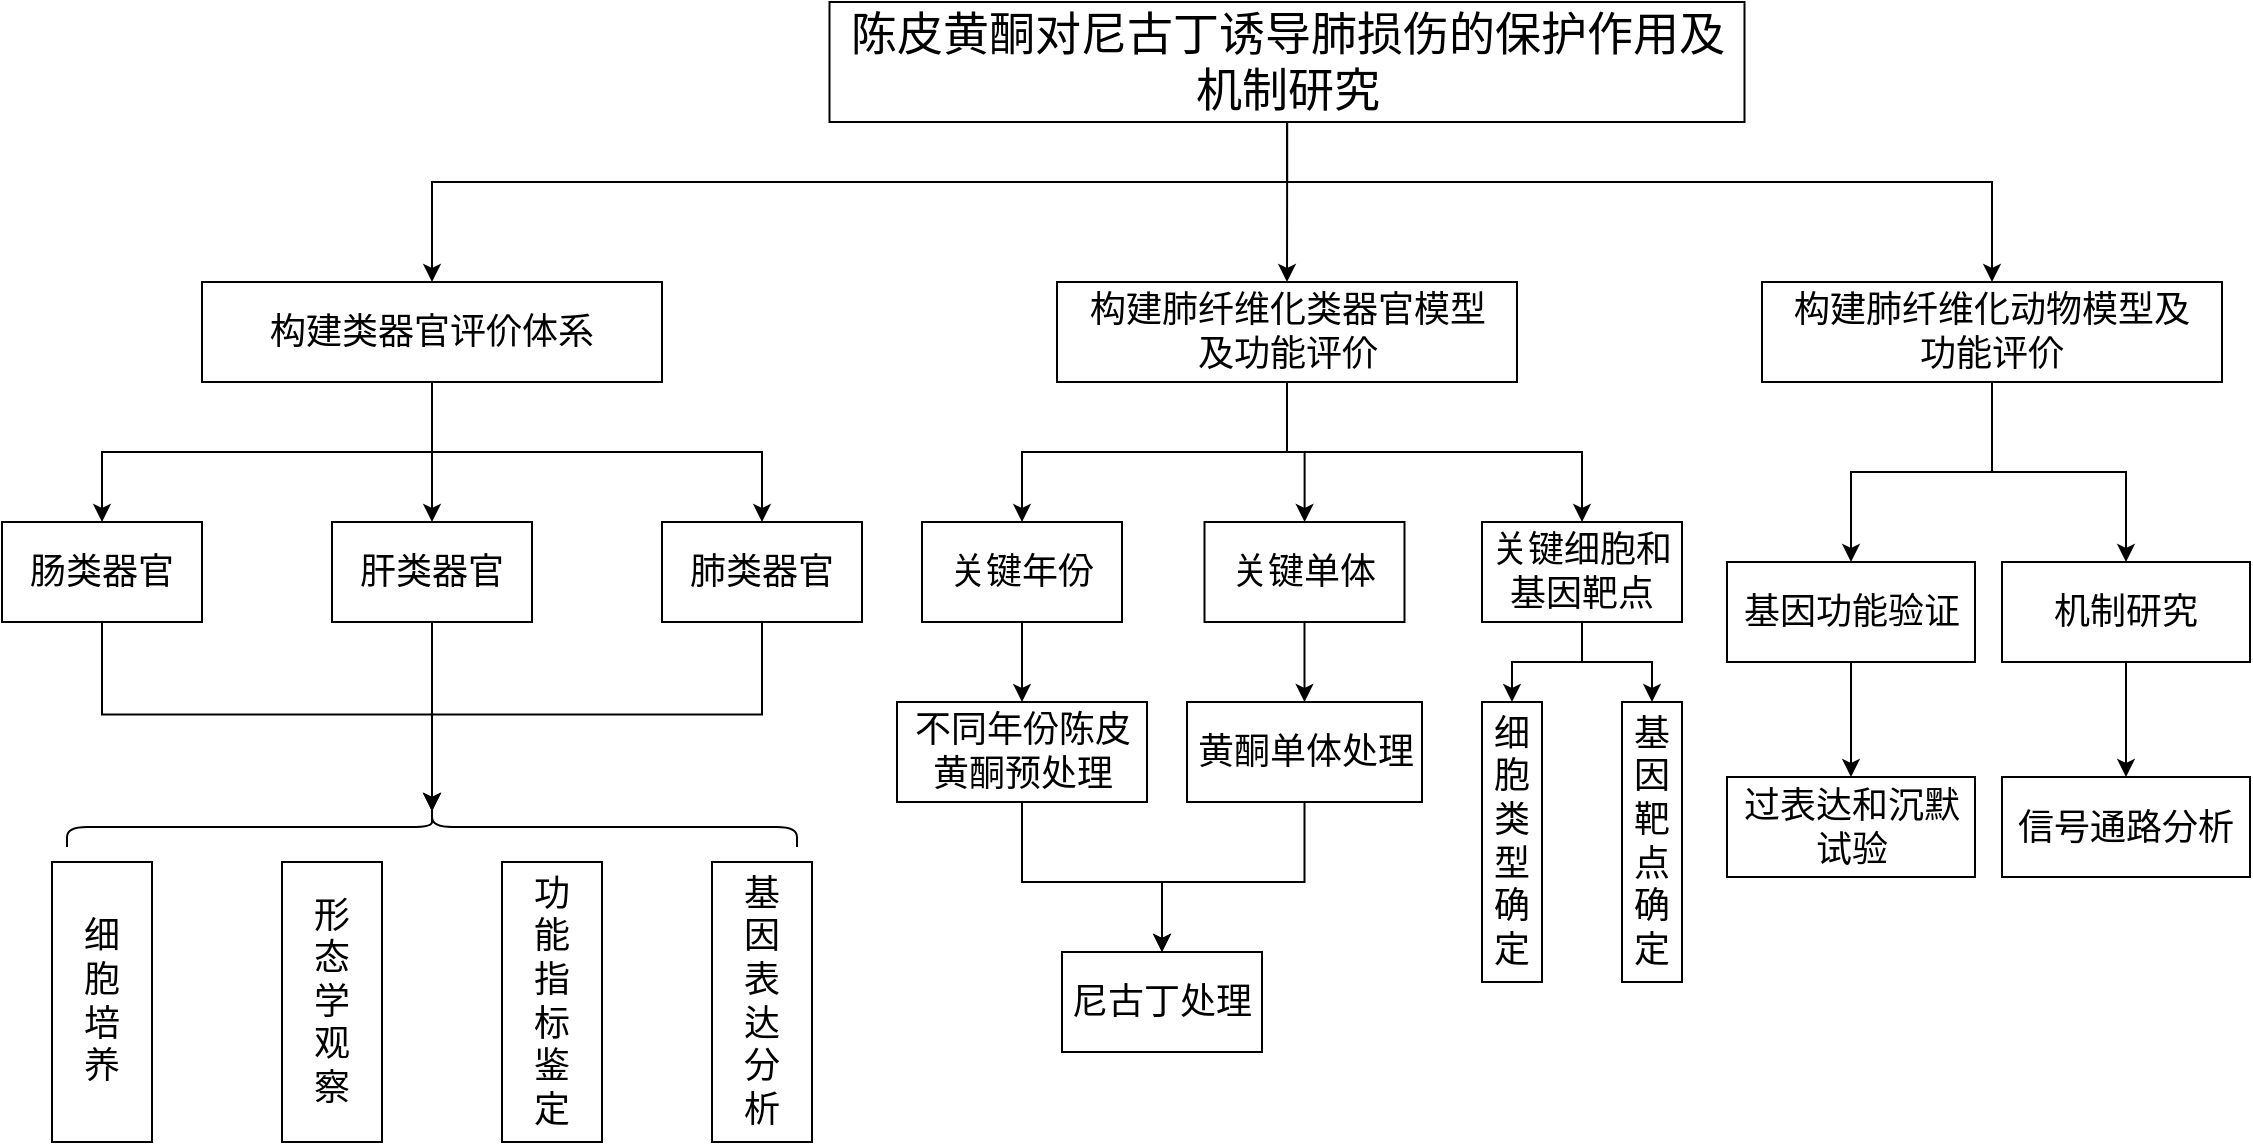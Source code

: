<mxfile version="24.5.2" type="github">
  <diagram name="第 1 页" id="VtR96hqUIIWt65CZwMZ0">
    <mxGraphModel dx="1386" dy="773" grid="1" gridSize="10" guides="1" tooltips="1" connect="1" arrows="1" fold="1" page="1" pageScale="1" pageWidth="1169" pageHeight="827" math="0" shadow="0">
      <root>
        <mxCell id="0" />
        <mxCell id="1" parent="0" />
        <mxCell id="YEphL9JRuNFsoVp2nzNq-5" style="edgeStyle=orthogonalEdgeStyle;rounded=0;orthogonalLoop=1;jettySize=auto;html=1;entryX=0.5;entryY=0;entryDx=0;entryDy=0;labelBackgroundColor=none;fontColor=default;" parent="1" source="YEphL9JRuNFsoVp2nzNq-1" target="YEphL9JRuNFsoVp2nzNq-2" edge="1">
          <mxGeometry relative="1" as="geometry">
            <Array as="points">
              <mxPoint x="673" y="140" />
              <mxPoint x="245" y="140" />
            </Array>
          </mxGeometry>
        </mxCell>
        <mxCell id="YEphL9JRuNFsoVp2nzNq-6" style="edgeStyle=orthogonalEdgeStyle;rounded=0;orthogonalLoop=1;jettySize=auto;html=1;labelBackgroundColor=none;fontColor=default;exitX=0.5;exitY=1.032;exitDx=0;exitDy=0;exitPerimeter=0;entryX=0.5;entryY=0;entryDx=0;entryDy=0;" parent="1" source="YEphL9JRuNFsoVp2nzNq-1" target="YEphL9JRuNFsoVp2nzNq-4" edge="1">
          <mxGeometry relative="1" as="geometry">
            <Array as="points">
              <mxPoint x="672" y="140" />
              <mxPoint x="1025" y="140" />
            </Array>
          </mxGeometry>
        </mxCell>
        <mxCell id="YEphL9JRuNFsoVp2nzNq-7" style="edgeStyle=orthogonalEdgeStyle;rounded=0;orthogonalLoop=1;jettySize=auto;html=1;entryX=0.5;entryY=0;entryDx=0;entryDy=0;labelBackgroundColor=none;fontColor=default;" parent="1" source="YEphL9JRuNFsoVp2nzNq-1" target="YEphL9JRuNFsoVp2nzNq-3" edge="1">
          <mxGeometry relative="1" as="geometry" />
        </mxCell>
        <mxCell id="YEphL9JRuNFsoVp2nzNq-1" value="&lt;font style=&quot;font-size: 23px;&quot;&gt;陈皮黄酮对尼古丁诱导肺损伤的保护作用及机制研究&lt;/font&gt;" style="rounded=0;whiteSpace=wrap;html=1;labelBackgroundColor=none;fontSize=23;" parent="1" vertex="1">
          <mxGeometry x="443.75" y="50" width="457.5" height="60" as="geometry" />
        </mxCell>
        <mxCell id="YEphL9JRuNFsoVp2nzNq-11" style="edgeStyle=orthogonalEdgeStyle;rounded=0;orthogonalLoop=1;jettySize=auto;html=1;entryX=0.5;entryY=0;entryDx=0;entryDy=0;labelBackgroundColor=none;fontColor=default;" parent="1" source="YEphL9JRuNFsoVp2nzNq-2" target="YEphL9JRuNFsoVp2nzNq-8" edge="1">
          <mxGeometry relative="1" as="geometry" />
        </mxCell>
        <mxCell id="YEphL9JRuNFsoVp2nzNq-12" style="edgeStyle=orthogonalEdgeStyle;rounded=0;orthogonalLoop=1;jettySize=auto;html=1;labelBackgroundColor=none;fontColor=default;" parent="1" source="YEphL9JRuNFsoVp2nzNq-2" target="YEphL9JRuNFsoVp2nzNq-10" edge="1">
          <mxGeometry relative="1" as="geometry" />
        </mxCell>
        <mxCell id="YEphL9JRuNFsoVp2nzNq-13" style="edgeStyle=orthogonalEdgeStyle;rounded=0;orthogonalLoop=1;jettySize=auto;html=1;labelBackgroundColor=none;fontColor=default;" parent="1" source="YEphL9JRuNFsoVp2nzNq-2" target="YEphL9JRuNFsoVp2nzNq-9" edge="1">
          <mxGeometry relative="1" as="geometry" />
        </mxCell>
        <mxCell id="YEphL9JRuNFsoVp2nzNq-2" value="&lt;div&gt;&lt;span style=&quot;font-size: 13.5pt; font-family: MicrosoftYaHei;&quot;&gt;构建类器官评价体系&lt;/span&gt;&lt;/div&gt;" style="rounded=0;whiteSpace=wrap;html=1;labelBackgroundColor=none;" parent="1" vertex="1">
          <mxGeometry x="130" y="190" width="230" height="50" as="geometry" />
        </mxCell>
        <mxCell id="YEphL9JRuNFsoVp2nzNq-26" style="edgeStyle=orthogonalEdgeStyle;rounded=0;orthogonalLoop=1;jettySize=auto;html=1;entryX=0.5;entryY=0;entryDx=0;entryDy=0;labelBackgroundColor=none;fontColor=default;" parent="1" source="YEphL9JRuNFsoVp2nzNq-3" target="YEphL9JRuNFsoVp2nzNq-25" edge="1">
          <mxGeometry relative="1" as="geometry" />
        </mxCell>
        <mxCell id="YEphL9JRuNFsoVp2nzNq-27" style="edgeStyle=orthogonalEdgeStyle;rounded=0;orthogonalLoop=1;jettySize=auto;html=1;labelBackgroundColor=none;fontColor=default;" parent="1" source="YEphL9JRuNFsoVp2nzNq-3" target="YEphL9JRuNFsoVp2nzNq-23" edge="1">
          <mxGeometry relative="1" as="geometry" />
        </mxCell>
        <mxCell id="YEphL9JRuNFsoVp2nzNq-28" style="edgeStyle=orthogonalEdgeStyle;rounded=0;orthogonalLoop=1;jettySize=auto;html=1;entryX=0.5;entryY=0;entryDx=0;entryDy=0;labelBackgroundColor=none;fontColor=default;" parent="1" source="YEphL9JRuNFsoVp2nzNq-3" target="YEphL9JRuNFsoVp2nzNq-24" edge="1">
          <mxGeometry relative="1" as="geometry" />
        </mxCell>
        <mxCell id="YEphL9JRuNFsoVp2nzNq-3" value="&lt;div&gt;&lt;span style=&quot;font-size: 13.5pt; font-family: MicrosoftYaHei;&quot;&gt;构建肺纤维化类器官模型&lt;/span&gt;&lt;/div&gt;&lt;div&gt;&lt;span style=&quot;font-size: 13.5pt; font-family: MicrosoftYaHei;&quot;&gt;及功能评价&lt;/span&gt;&lt;/div&gt;" style="rounded=0;whiteSpace=wrap;html=1;labelBackgroundColor=none;" parent="1" vertex="1">
          <mxGeometry x="557.5" y="190" width="230" height="50" as="geometry" />
        </mxCell>
        <mxCell id="YEphL9JRuNFsoVp2nzNq-41" style="edgeStyle=orthogonalEdgeStyle;rounded=0;orthogonalLoop=1;jettySize=auto;html=1;labelBackgroundColor=none;fontColor=default;" parent="1" source="YEphL9JRuNFsoVp2nzNq-4" target="YEphL9JRuNFsoVp2nzNq-40" edge="1">
          <mxGeometry relative="1" as="geometry" />
        </mxCell>
        <mxCell id="YEphL9JRuNFsoVp2nzNq-43" style="edgeStyle=orthogonalEdgeStyle;rounded=0;orthogonalLoop=1;jettySize=auto;html=1;entryX=0.5;entryY=0;entryDx=0;entryDy=0;labelBackgroundColor=none;fontColor=default;" parent="1" source="YEphL9JRuNFsoVp2nzNq-4" target="YEphL9JRuNFsoVp2nzNq-42" edge="1">
          <mxGeometry relative="1" as="geometry" />
        </mxCell>
        <mxCell id="YEphL9JRuNFsoVp2nzNq-4" value="&lt;div&gt;&lt;span style=&quot;font-size: 13.5pt; font-family: MicrosoftYaHei;&quot;&gt;构建肺纤维化动物模型及&lt;/span&gt;&lt;/div&gt;&lt;div&gt;&lt;span style=&quot;font-size: 13.5pt; font-family: MicrosoftYaHei;&quot;&gt;功能评价&lt;/span&gt;&lt;/div&gt;" style="rounded=0;whiteSpace=wrap;html=1;labelBackgroundColor=none;" parent="1" vertex="1">
          <mxGeometry x="910" y="190" width="230" height="50" as="geometry" />
        </mxCell>
        <mxCell id="YEphL9JRuNFsoVp2nzNq-8" value="&lt;div&gt;&lt;span style=&quot;font-size: 13.5pt; font-family: MicrosoftYaHei;&quot;&gt;肠类器官&lt;/span&gt;&lt;/div&gt;" style="rounded=0;whiteSpace=wrap;html=1;labelBackgroundColor=none;" parent="1" vertex="1">
          <mxGeometry x="30" y="310" width="100" height="50" as="geometry" />
        </mxCell>
        <mxCell id="YEphL9JRuNFsoVp2nzNq-9" value="&lt;div&gt;&lt;span style=&quot;font-size: 13.5pt; font-family: MicrosoftYaHei;&quot;&gt;肝类器官&lt;/span&gt;&lt;/div&gt;" style="rounded=0;whiteSpace=wrap;html=1;labelBackgroundColor=none;" parent="1" vertex="1">
          <mxGeometry x="195" y="310" width="100" height="50" as="geometry" />
        </mxCell>
        <mxCell id="YEphL9JRuNFsoVp2nzNq-10" value="&lt;div&gt;&lt;span style=&quot;font-size: 13.5pt; font-family: MicrosoftYaHei;&quot;&gt;肺类器官&lt;/span&gt;&lt;/div&gt;" style="rounded=0;whiteSpace=wrap;html=1;labelBackgroundColor=none;" parent="1" vertex="1">
          <mxGeometry x="360" y="310" width="100" height="50" as="geometry" />
        </mxCell>
        <mxCell id="YEphL9JRuNFsoVp2nzNq-14" value="&lt;div&gt;&lt;span style=&quot;font-size: 13.5pt; font-family: MicrosoftYaHei;&quot;&gt;细&lt;/span&gt;&lt;/div&gt;&lt;div&gt;&lt;span style=&quot;font-size: 13.5pt; font-family: MicrosoftYaHei;&quot;&gt;胞&lt;/span&gt;&lt;/div&gt;&lt;div&gt;&lt;span style=&quot;font-size: 13.5pt; font-family: MicrosoftYaHei;&quot;&gt;培&lt;/span&gt;&lt;/div&gt;&lt;div&gt;&lt;span style=&quot;font-size: 13.5pt; font-family: MicrosoftYaHei;&quot;&gt;养&lt;/span&gt;&lt;/div&gt;" style="rounded=0;whiteSpace=wrap;html=1;labelBackgroundColor=none;" parent="1" vertex="1">
          <mxGeometry x="55" y="480" width="50" height="140" as="geometry" />
        </mxCell>
        <mxCell id="YEphL9JRuNFsoVp2nzNq-15" value="&lt;div&gt;&lt;font face=&quot;MicrosoftYaHei&quot;&gt;&lt;span style=&quot;font-size: 18px;&quot;&gt;形&lt;/span&gt;&lt;/font&gt;&lt;/div&gt;&lt;div&gt;&lt;font face=&quot;MicrosoftYaHei&quot;&gt;&lt;span style=&quot;font-size: 18px;&quot;&gt;态&lt;/span&gt;&lt;/font&gt;&lt;/div&gt;&lt;div&gt;&lt;font face=&quot;MicrosoftYaHei&quot;&gt;&lt;span style=&quot;font-size: 18px;&quot;&gt;学&lt;/span&gt;&lt;/font&gt;&lt;/div&gt;&lt;div&gt;&lt;font face=&quot;MicrosoftYaHei&quot;&gt;&lt;span style=&quot;font-size: 18px;&quot;&gt;观&lt;/span&gt;&lt;/font&gt;&lt;/div&gt;&lt;div&gt;&lt;font face=&quot;MicrosoftYaHei&quot;&gt;&lt;span style=&quot;font-size: 18px;&quot;&gt;察&lt;/span&gt;&lt;/font&gt;&lt;/div&gt;" style="rounded=0;whiteSpace=wrap;html=1;labelBackgroundColor=none;" parent="1" vertex="1">
          <mxGeometry x="170" y="480" width="50" height="140" as="geometry" />
        </mxCell>
        <mxCell id="YEphL9JRuNFsoVp2nzNq-16" value="&lt;div&gt;&lt;font face=&quot;MicrosoftYaHei&quot;&gt;&lt;span style=&quot;font-size: 18px;&quot;&gt;功&lt;/span&gt;&lt;/font&gt;&lt;/div&gt;&lt;div&gt;&lt;font face=&quot;MicrosoftYaHei&quot;&gt;&lt;span style=&quot;font-size: 18px;&quot;&gt;能&lt;/span&gt;&lt;/font&gt;&lt;/div&gt;&lt;div&gt;&lt;font face=&quot;MicrosoftYaHei&quot;&gt;&lt;span style=&quot;font-size: 18px;&quot;&gt;指&lt;/span&gt;&lt;/font&gt;&lt;/div&gt;&lt;div&gt;&lt;font face=&quot;MicrosoftYaHei&quot;&gt;&lt;span style=&quot;font-size: 18px;&quot;&gt;标&lt;/span&gt;&lt;/font&gt;&lt;/div&gt;&lt;div&gt;&lt;font face=&quot;MicrosoftYaHei&quot;&gt;&lt;span style=&quot;font-size: 18px;&quot;&gt;鉴&lt;/span&gt;&lt;/font&gt;&lt;/div&gt;&lt;div&gt;&lt;font face=&quot;MicrosoftYaHei&quot;&gt;&lt;span style=&quot;font-size: 18px;&quot;&gt;定&lt;/span&gt;&lt;/font&gt;&lt;/div&gt;" style="rounded=0;whiteSpace=wrap;html=1;labelBackgroundColor=none;" parent="1" vertex="1">
          <mxGeometry x="280" y="480" width="50" height="140" as="geometry" />
        </mxCell>
        <mxCell id="YEphL9JRuNFsoVp2nzNq-17" value="&lt;div&gt;&lt;font face=&quot;MicrosoftYaHei&quot;&gt;&lt;span style=&quot;font-size: 18px;&quot;&gt;基&lt;/span&gt;&lt;/font&gt;&lt;/div&gt;&lt;div&gt;&lt;font face=&quot;MicrosoftYaHei&quot;&gt;&lt;span style=&quot;font-size: 18px;&quot;&gt;因&lt;/span&gt;&lt;/font&gt;&lt;/div&gt;&lt;div&gt;&lt;font face=&quot;MicrosoftYaHei&quot;&gt;&lt;span style=&quot;font-size: 18px;&quot;&gt;表&lt;/span&gt;&lt;/font&gt;&lt;/div&gt;&lt;div&gt;&lt;font face=&quot;MicrosoftYaHei&quot;&gt;&lt;span style=&quot;font-size: 18px;&quot;&gt;达&lt;/span&gt;&lt;/font&gt;&lt;/div&gt;&lt;div&gt;&lt;font face=&quot;MicrosoftYaHei&quot;&gt;&lt;span style=&quot;font-size: 18px;&quot;&gt;分&lt;/span&gt;&lt;/font&gt;&lt;/div&gt;&lt;div&gt;&lt;font face=&quot;MicrosoftYaHei&quot;&gt;&lt;span style=&quot;font-size: 18px;&quot;&gt;析&lt;/span&gt;&lt;/font&gt;&lt;/div&gt;" style="rounded=0;whiteSpace=wrap;html=1;labelBackgroundColor=none;" parent="1" vertex="1">
          <mxGeometry x="385" y="480" width="50" height="140" as="geometry" />
        </mxCell>
        <mxCell id="YEphL9JRuNFsoVp2nzNq-18" value="" style="shape=curlyBracket;whiteSpace=wrap;html=1;rounded=1;labelPosition=left;verticalLabelPosition=middle;align=right;verticalAlign=middle;rotation=90;labelBackgroundColor=none;" parent="1" vertex="1">
          <mxGeometry x="235" y="280" width="20" height="365" as="geometry" />
        </mxCell>
        <mxCell id="YEphL9JRuNFsoVp2nzNq-19" style="edgeStyle=orthogonalEdgeStyle;rounded=0;orthogonalLoop=1;jettySize=auto;html=1;entryX=0.1;entryY=0.5;entryDx=0;entryDy=0;entryPerimeter=0;labelBackgroundColor=none;fontColor=default;" parent="1" source="YEphL9JRuNFsoVp2nzNq-8" target="YEphL9JRuNFsoVp2nzNq-18" edge="1">
          <mxGeometry relative="1" as="geometry" />
        </mxCell>
        <mxCell id="YEphL9JRuNFsoVp2nzNq-20" style="edgeStyle=orthogonalEdgeStyle;rounded=0;orthogonalLoop=1;jettySize=auto;html=1;entryX=0.1;entryY=0.5;entryDx=0;entryDy=0;entryPerimeter=0;labelBackgroundColor=none;fontColor=default;" parent="1" source="YEphL9JRuNFsoVp2nzNq-9" target="YEphL9JRuNFsoVp2nzNq-18" edge="1">
          <mxGeometry relative="1" as="geometry" />
        </mxCell>
        <mxCell id="YEphL9JRuNFsoVp2nzNq-21" style="edgeStyle=orthogonalEdgeStyle;rounded=0;orthogonalLoop=1;jettySize=auto;html=1;entryX=0.1;entryY=0.5;entryDx=0;entryDy=0;entryPerimeter=0;labelBackgroundColor=none;fontColor=default;" parent="1" source="YEphL9JRuNFsoVp2nzNq-10" target="YEphL9JRuNFsoVp2nzNq-18" edge="1">
          <mxGeometry relative="1" as="geometry" />
        </mxCell>
        <mxCell id="YEphL9JRuNFsoVp2nzNq-34" style="edgeStyle=orthogonalEdgeStyle;rounded=0;orthogonalLoop=1;jettySize=auto;html=1;entryX=0.5;entryY=0;entryDx=0;entryDy=0;labelBackgroundColor=none;fontColor=default;" parent="1" source="YEphL9JRuNFsoVp2nzNq-23" target="YEphL9JRuNFsoVp2nzNq-33" edge="1">
          <mxGeometry relative="1" as="geometry" />
        </mxCell>
        <mxCell id="YEphL9JRuNFsoVp2nzNq-23" value="&lt;div&gt;&lt;span style=&quot;font-size: 13.5pt; font-family: MicrosoftYaHei;&quot;&gt;关键单体&lt;/span&gt;&lt;/div&gt;" style="rounded=0;whiteSpace=wrap;html=1;labelBackgroundColor=none;" parent="1" vertex="1">
          <mxGeometry x="631.25" y="310" width="100" height="50" as="geometry" />
        </mxCell>
        <mxCell id="YEphL9JRuNFsoVp2nzNq-38" style="edgeStyle=orthogonalEdgeStyle;rounded=0;orthogonalLoop=1;jettySize=auto;html=1;labelBackgroundColor=none;fontColor=default;" parent="1" source="YEphL9JRuNFsoVp2nzNq-24" target="YEphL9JRuNFsoVp2nzNq-35" edge="1">
          <mxGeometry relative="1" as="geometry" />
        </mxCell>
        <mxCell id="YEphL9JRuNFsoVp2nzNq-39" style="edgeStyle=orthogonalEdgeStyle;rounded=0;orthogonalLoop=1;jettySize=auto;html=1;labelBackgroundColor=none;fontColor=default;" parent="1" source="YEphL9JRuNFsoVp2nzNq-24" target="YEphL9JRuNFsoVp2nzNq-36" edge="1">
          <mxGeometry relative="1" as="geometry" />
        </mxCell>
        <mxCell id="YEphL9JRuNFsoVp2nzNq-24" value="&lt;div&gt;&lt;span style=&quot;font-size: 13.5pt; font-family: MicrosoftYaHei;&quot;&gt;关键细胞和基因靶点&lt;/span&gt;&lt;/div&gt;" style="rounded=0;whiteSpace=wrap;html=1;labelBackgroundColor=none;" parent="1" vertex="1">
          <mxGeometry x="770" y="310" width="100" height="50" as="geometry" />
        </mxCell>
        <mxCell id="YEphL9JRuNFsoVp2nzNq-31" style="edgeStyle=orthogonalEdgeStyle;rounded=0;orthogonalLoop=1;jettySize=auto;html=1;entryX=0.5;entryY=0;entryDx=0;entryDy=0;labelBackgroundColor=none;fontColor=default;" parent="1" source="YEphL9JRuNFsoVp2nzNq-25" edge="1">
          <mxGeometry relative="1" as="geometry">
            <mxPoint x="540" y="400" as="targetPoint" />
          </mxGeometry>
        </mxCell>
        <mxCell id="YEphL9JRuNFsoVp2nzNq-25" value="&lt;div&gt;&lt;span style=&quot;font-size: 13.5pt; font-family: MicrosoftYaHei;&quot;&gt;关键年份&lt;/span&gt;&lt;/div&gt;" style="rounded=0;whiteSpace=wrap;html=1;labelBackgroundColor=none;" parent="1" vertex="1">
          <mxGeometry x="490" y="310" width="100" height="50" as="geometry" />
        </mxCell>
        <mxCell id="YEphL9JRuNFsoVp2nzNq-32" style="edgeStyle=orthogonalEdgeStyle;rounded=0;orthogonalLoop=1;jettySize=auto;html=1;entryX=0.5;entryY=0;entryDx=0;entryDy=0;labelBackgroundColor=none;fontColor=default;" parent="1" target="YEphL9JRuNFsoVp2nzNq-30" edge="1">
          <mxGeometry relative="1" as="geometry">
            <mxPoint x="540" y="450" as="sourcePoint" />
            <Array as="points">
              <mxPoint x="540" y="490" />
              <mxPoint x="610" y="490" />
            </Array>
          </mxGeometry>
        </mxCell>
        <mxCell id="YEphL9JRuNFsoVp2nzNq-29" value="&lt;div&gt;&lt;span style=&quot;font-size: 13.5pt; font-family: MicrosoftYaHei;&quot;&gt;不同年份陈皮黄酮预处理&lt;/span&gt;&lt;/div&gt;" style="rounded=0;whiteSpace=wrap;html=1;labelBackgroundColor=none;" parent="1" vertex="1">
          <mxGeometry x="477.5" y="400" width="125" height="50" as="geometry" />
        </mxCell>
        <mxCell id="YEphL9JRuNFsoVp2nzNq-30" value="&lt;div&gt;&lt;span style=&quot;font-size: 13.5pt; font-family: MicrosoftYaHei;&quot;&gt;尼古丁处理&lt;/span&gt;&lt;/div&gt;" style="rounded=0;whiteSpace=wrap;html=1;labelBackgroundColor=none;" parent="1" vertex="1">
          <mxGeometry x="560" y="525" width="100" height="50" as="geometry" />
        </mxCell>
        <mxCell id="DPAJdAwZTUQ5iSi6lfN8-1" style="edgeStyle=orthogonalEdgeStyle;rounded=0;orthogonalLoop=1;jettySize=auto;html=1;labelBackgroundColor=none;fontColor=default;" edge="1" parent="1" source="YEphL9JRuNFsoVp2nzNq-33" target="YEphL9JRuNFsoVp2nzNq-30">
          <mxGeometry relative="1" as="geometry">
            <Array as="points">
              <mxPoint x="681" y="490" />
              <mxPoint x="610" y="490" />
            </Array>
          </mxGeometry>
        </mxCell>
        <mxCell id="YEphL9JRuNFsoVp2nzNq-33" value="&lt;div&gt;&lt;span style=&quot;font-size: 13.5pt; font-family: MicrosoftYaHei;&quot;&gt;黄酮单体处理&lt;/span&gt;&lt;/div&gt;" style="rounded=0;whiteSpace=wrap;html=1;labelBackgroundColor=none;" parent="1" vertex="1">
          <mxGeometry x="622.5" y="400" width="117.5" height="50" as="geometry" />
        </mxCell>
        <mxCell id="YEphL9JRuNFsoVp2nzNq-35" value="&lt;font face=&quot;MicrosoftYaHei&quot;&gt;&lt;span style=&quot;font-size: 18px;&quot;&gt;细胞类型确定&lt;/span&gt;&lt;/font&gt;" style="rounded=0;whiteSpace=wrap;html=1;labelBackgroundColor=none;" parent="1" vertex="1">
          <mxGeometry x="770" y="400" width="30" height="140" as="geometry" />
        </mxCell>
        <mxCell id="YEphL9JRuNFsoVp2nzNq-36" value="&lt;div&gt;&lt;font face=&quot;MicrosoftYaHei&quot;&gt;&lt;span style=&quot;font-size: 18px;&quot;&gt;基因靶点确定&lt;/span&gt;&lt;/font&gt;&lt;/div&gt;" style="rounded=0;whiteSpace=wrap;html=1;labelBackgroundColor=none;" parent="1" vertex="1">
          <mxGeometry x="840" y="400" width="30" height="140" as="geometry" />
        </mxCell>
        <mxCell id="YEphL9JRuNFsoVp2nzNq-45" style="edgeStyle=orthogonalEdgeStyle;rounded=0;orthogonalLoop=1;jettySize=auto;html=1;entryX=0.5;entryY=0;entryDx=0;entryDy=0;labelBackgroundColor=none;fontColor=default;" parent="1" source="YEphL9JRuNFsoVp2nzNq-40" target="YEphL9JRuNFsoVp2nzNq-44" edge="1">
          <mxGeometry relative="1" as="geometry" />
        </mxCell>
        <mxCell id="YEphL9JRuNFsoVp2nzNq-40" value="&lt;div&gt;&lt;span style=&quot;font-size: 13.5pt; font-family: MicrosoftYaHei;&quot;&gt;基因功能验证&lt;/span&gt;&lt;/div&gt;" style="rounded=0;whiteSpace=wrap;html=1;labelBackgroundColor=none;" parent="1" vertex="1">
          <mxGeometry x="892.5" y="330" width="124" height="50" as="geometry" />
        </mxCell>
        <mxCell id="YEphL9JRuNFsoVp2nzNq-47" style="edgeStyle=orthogonalEdgeStyle;rounded=0;orthogonalLoop=1;jettySize=auto;html=1;entryX=0.5;entryY=0;entryDx=0;entryDy=0;labelBackgroundColor=none;fontColor=default;" parent="1" source="YEphL9JRuNFsoVp2nzNq-42" target="YEphL9JRuNFsoVp2nzNq-46" edge="1">
          <mxGeometry relative="1" as="geometry" />
        </mxCell>
        <mxCell id="YEphL9JRuNFsoVp2nzNq-42" value="&lt;div&gt;&lt;span style=&quot;font-size: 13.5pt; font-family: MicrosoftYaHei;&quot;&gt;机制研究&lt;/span&gt;&lt;/div&gt;" style="rounded=0;whiteSpace=wrap;html=1;labelBackgroundColor=none;" parent="1" vertex="1">
          <mxGeometry x="1030" y="330" width="124" height="50" as="geometry" />
        </mxCell>
        <mxCell id="YEphL9JRuNFsoVp2nzNq-44" value="&lt;div&gt;&lt;span style=&quot;font-size: 13.5pt; font-family: MicrosoftYaHei;&quot;&gt;过表达和沉默试验&lt;/span&gt;&lt;/div&gt;" style="rounded=0;whiteSpace=wrap;html=1;labelBackgroundColor=none;" parent="1" vertex="1">
          <mxGeometry x="892.5" y="437.5" width="124" height="50" as="geometry" />
        </mxCell>
        <mxCell id="YEphL9JRuNFsoVp2nzNq-46" value="&lt;div&gt;&lt;span style=&quot;font-size: 13.5pt; font-family: MicrosoftYaHei;&quot;&gt;信号通路分析&lt;/span&gt;&lt;/div&gt;" style="rounded=0;whiteSpace=wrap;html=1;labelBackgroundColor=none;" parent="1" vertex="1">
          <mxGeometry x="1030" y="437.5" width="124" height="50" as="geometry" />
        </mxCell>
      </root>
    </mxGraphModel>
  </diagram>
</mxfile>
